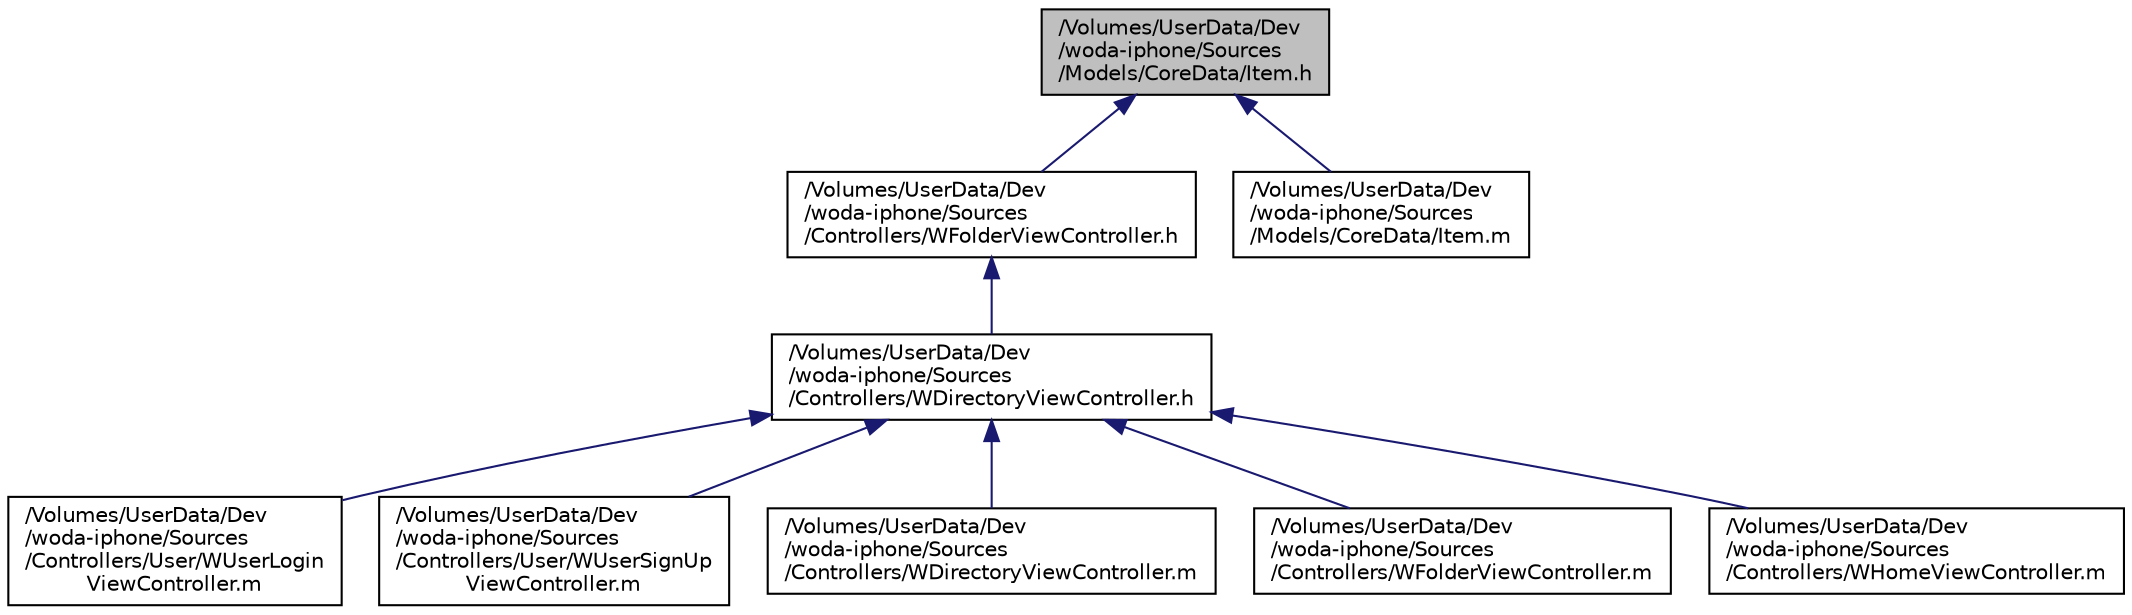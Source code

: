 digraph "/Volumes/UserData/Dev/woda-iphone/Sources/Models/CoreData/Item.h"
{
  edge [fontname="Helvetica",fontsize="10",labelfontname="Helvetica",labelfontsize="10"];
  node [fontname="Helvetica",fontsize="10",shape=record];
  Node1 [label="/Volumes/UserData/Dev\l/woda-iphone/Sources\l/Models/CoreData/Item.h",height=0.2,width=0.4,color="black", fillcolor="grey75", style="filled" fontcolor="black"];
  Node1 -> Node2 [dir="back",color="midnightblue",fontsize="10",style="solid",fontname="Helvetica"];
  Node2 [label="/Volumes/UserData/Dev\l/woda-iphone/Sources\l/Controllers/WFolderViewController.h",height=0.2,width=0.4,color="black", fillcolor="white", style="filled",URL="$_w_folder_view_controller_8h.html"];
  Node2 -> Node3 [dir="back",color="midnightblue",fontsize="10",style="solid",fontname="Helvetica"];
  Node3 [label="/Volumes/UserData/Dev\l/woda-iphone/Sources\l/Controllers/WDirectoryViewController.h",height=0.2,width=0.4,color="black", fillcolor="white", style="filled",URL="$_w_directory_view_controller_8h.html"];
  Node3 -> Node4 [dir="back",color="midnightblue",fontsize="10",style="solid",fontname="Helvetica"];
  Node4 [label="/Volumes/UserData/Dev\l/woda-iphone/Sources\l/Controllers/User/WUserLogin\lViewController.m",height=0.2,width=0.4,color="black", fillcolor="white", style="filled",URL="$_w_user_login_view_controller_8m.html"];
  Node3 -> Node5 [dir="back",color="midnightblue",fontsize="10",style="solid",fontname="Helvetica"];
  Node5 [label="/Volumes/UserData/Dev\l/woda-iphone/Sources\l/Controllers/User/WUserSignUp\lViewController.m",height=0.2,width=0.4,color="black", fillcolor="white", style="filled",URL="$_w_user_sign_up_view_controller_8m.html"];
  Node3 -> Node6 [dir="back",color="midnightblue",fontsize="10",style="solid",fontname="Helvetica"];
  Node6 [label="/Volumes/UserData/Dev\l/woda-iphone/Sources\l/Controllers/WDirectoryViewController.m",height=0.2,width=0.4,color="black", fillcolor="white", style="filled",URL="$_w_directory_view_controller_8m.html"];
  Node3 -> Node7 [dir="back",color="midnightblue",fontsize="10",style="solid",fontname="Helvetica"];
  Node7 [label="/Volumes/UserData/Dev\l/woda-iphone/Sources\l/Controllers/WFolderViewController.m",height=0.2,width=0.4,color="black", fillcolor="white", style="filled",URL="$_w_folder_view_controller_8m.html"];
  Node3 -> Node8 [dir="back",color="midnightblue",fontsize="10",style="solid",fontname="Helvetica"];
  Node8 [label="/Volumes/UserData/Dev\l/woda-iphone/Sources\l/Controllers/WHomeViewController.m",height=0.2,width=0.4,color="black", fillcolor="white", style="filled",URL="$_w_home_view_controller_8m.html"];
  Node1 -> Node9 [dir="back",color="midnightblue",fontsize="10",style="solid",fontname="Helvetica"];
  Node9 [label="/Volumes/UserData/Dev\l/woda-iphone/Sources\l/Models/CoreData/Item.m",height=0.2,width=0.4,color="black", fillcolor="white", style="filled",URL="$_item_8m.html"];
}

